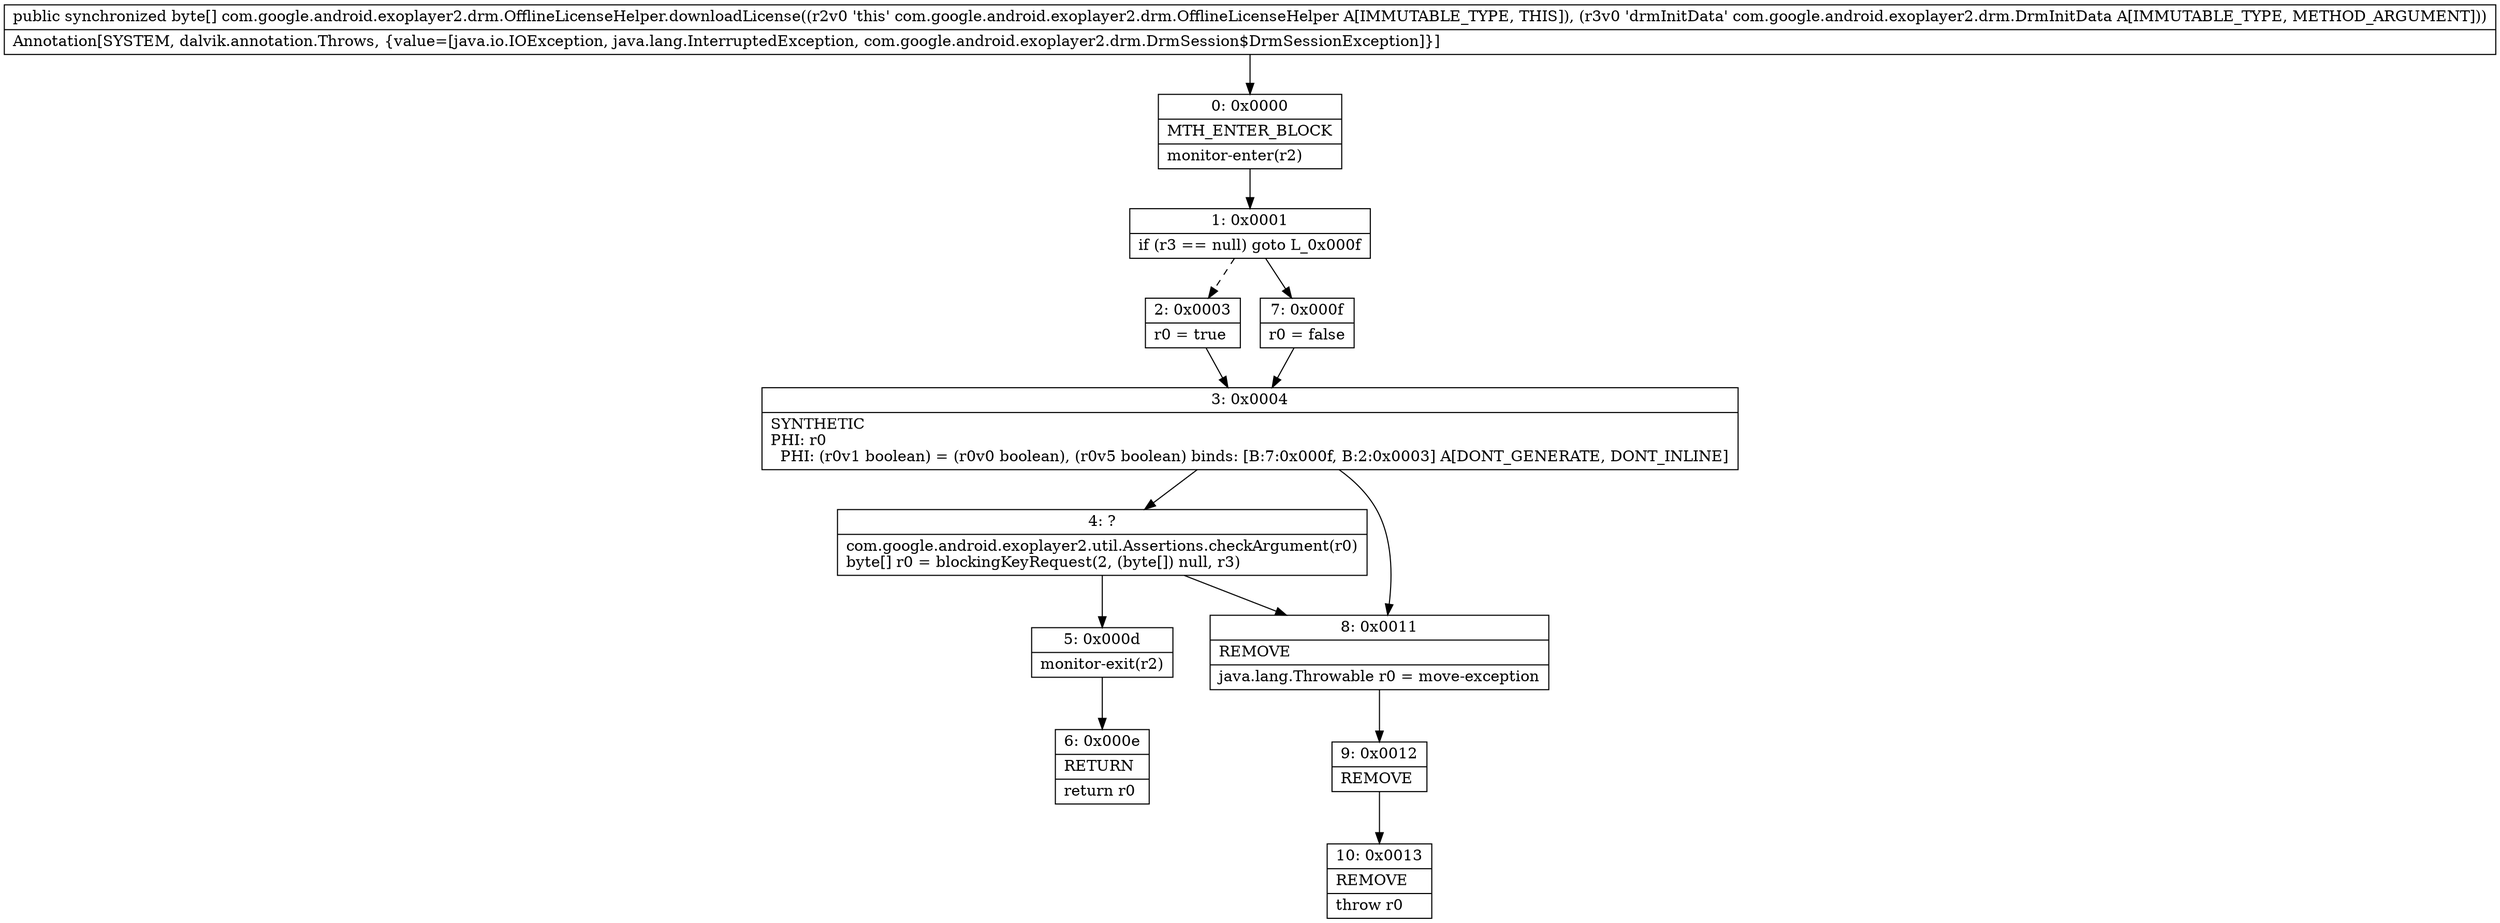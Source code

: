 digraph "CFG forcom.google.android.exoplayer2.drm.OfflineLicenseHelper.downloadLicense(Lcom\/google\/android\/exoplayer2\/drm\/DrmInitData;)[B" {
Node_0 [shape=record,label="{0\:\ 0x0000|MTH_ENTER_BLOCK\l|monitor\-enter(r2)\l}"];
Node_1 [shape=record,label="{1\:\ 0x0001|if (r3 == null) goto L_0x000f\l}"];
Node_2 [shape=record,label="{2\:\ 0x0003|r0 = true\l}"];
Node_3 [shape=record,label="{3\:\ 0x0004|SYNTHETIC\lPHI: r0 \l  PHI: (r0v1 boolean) = (r0v0 boolean), (r0v5 boolean) binds: [B:7:0x000f, B:2:0x0003] A[DONT_GENERATE, DONT_INLINE]\l}"];
Node_4 [shape=record,label="{4\:\ ?|com.google.android.exoplayer2.util.Assertions.checkArgument(r0)\lbyte[] r0 = blockingKeyRequest(2, (byte[]) null, r3)\l}"];
Node_5 [shape=record,label="{5\:\ 0x000d|monitor\-exit(r2)\l}"];
Node_6 [shape=record,label="{6\:\ 0x000e|RETURN\l|return r0\l}"];
Node_7 [shape=record,label="{7\:\ 0x000f|r0 = false\l}"];
Node_8 [shape=record,label="{8\:\ 0x0011|REMOVE\l|java.lang.Throwable r0 = move\-exception\l}"];
Node_9 [shape=record,label="{9\:\ 0x0012|REMOVE\l}"];
Node_10 [shape=record,label="{10\:\ 0x0013|REMOVE\l|throw r0\l}"];
MethodNode[shape=record,label="{public synchronized byte[] com.google.android.exoplayer2.drm.OfflineLicenseHelper.downloadLicense((r2v0 'this' com.google.android.exoplayer2.drm.OfflineLicenseHelper A[IMMUTABLE_TYPE, THIS]), (r3v0 'drmInitData' com.google.android.exoplayer2.drm.DrmInitData A[IMMUTABLE_TYPE, METHOD_ARGUMENT]))  | Annotation[SYSTEM, dalvik.annotation.Throws, \{value=[java.io.IOException, java.lang.InterruptedException, com.google.android.exoplayer2.drm.DrmSession$DrmSessionException]\}]\l}"];
MethodNode -> Node_0;
Node_0 -> Node_1;
Node_1 -> Node_2[style=dashed];
Node_1 -> Node_7;
Node_2 -> Node_3;
Node_3 -> Node_4;
Node_3 -> Node_8;
Node_4 -> Node_8;
Node_4 -> Node_5;
Node_5 -> Node_6;
Node_7 -> Node_3;
Node_8 -> Node_9;
Node_9 -> Node_10;
}

